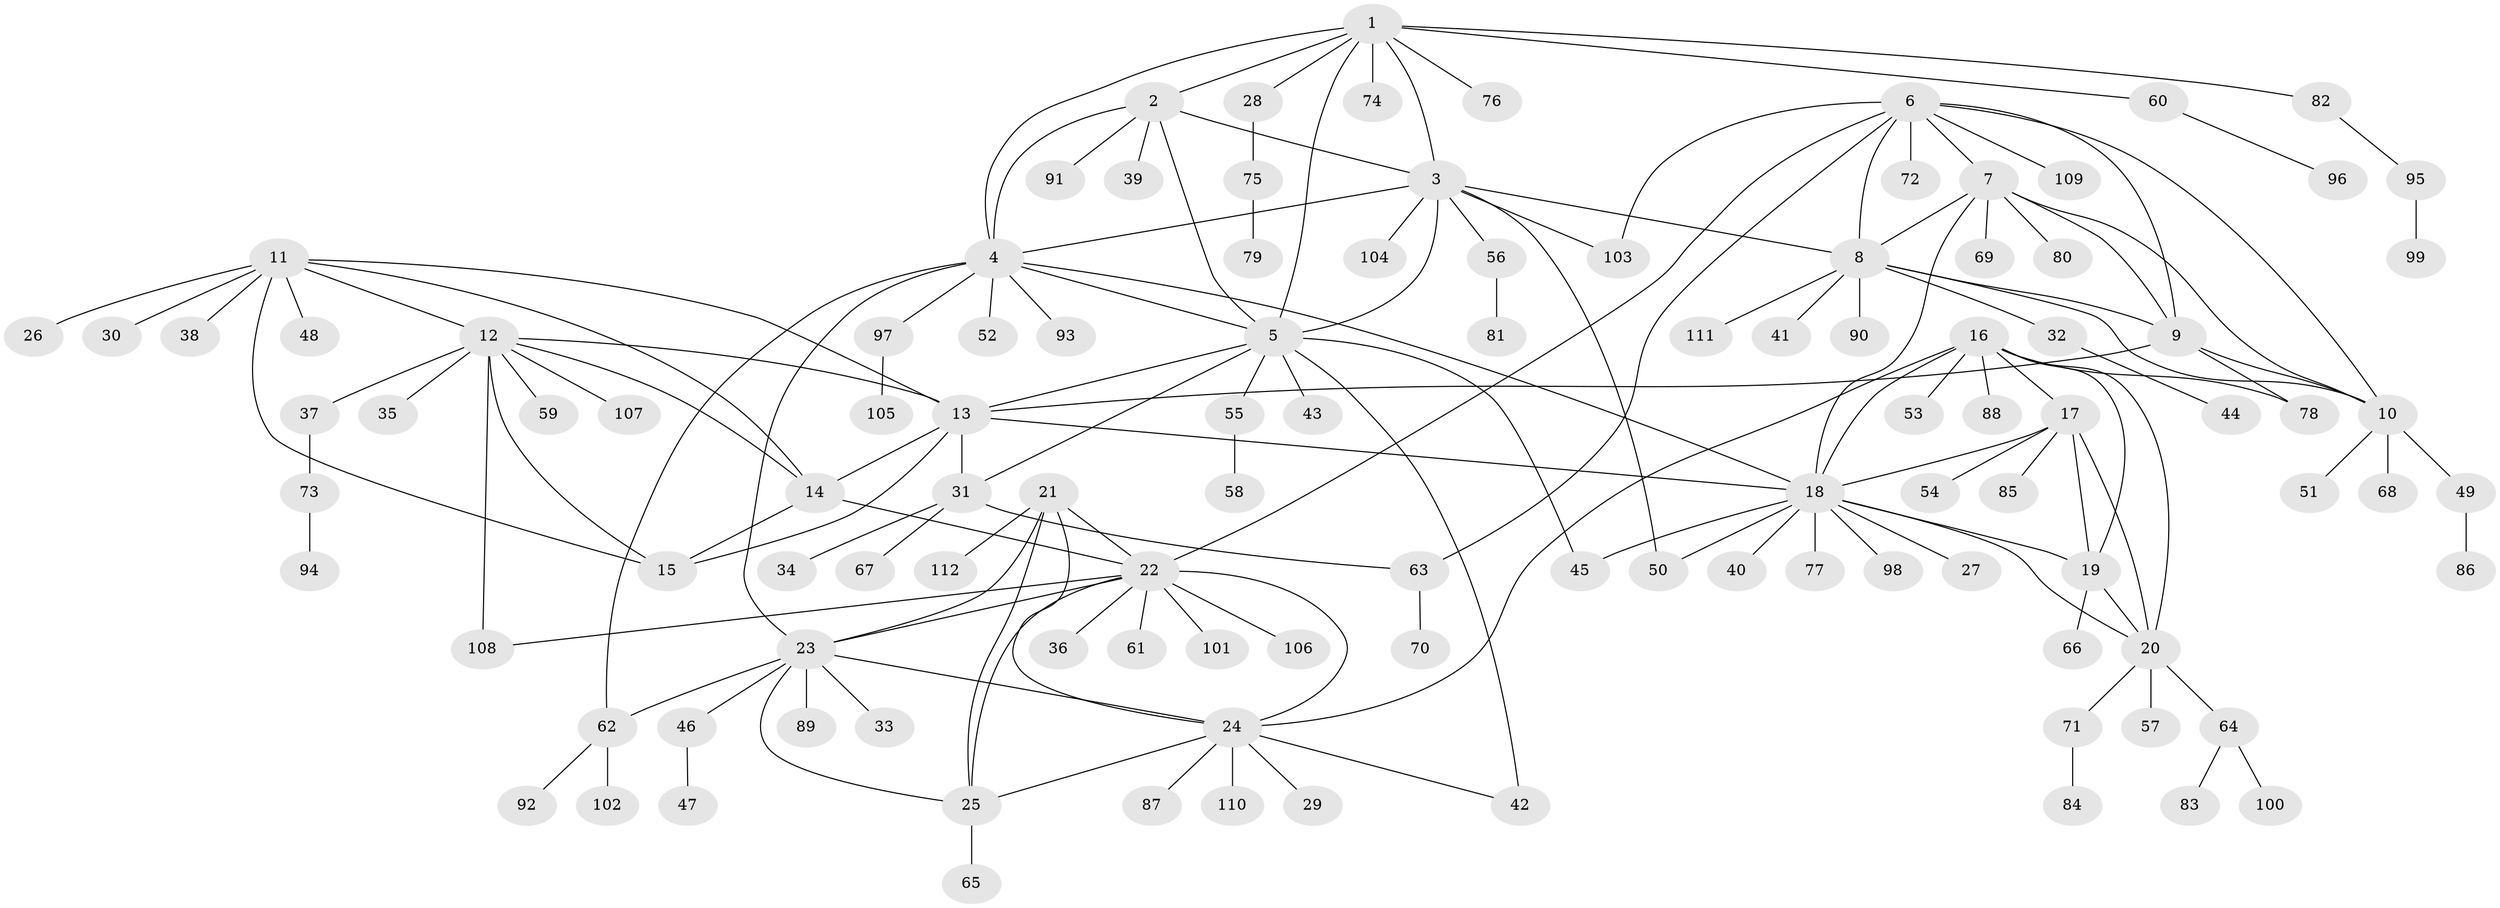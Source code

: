 // coarse degree distribution, {9: 0.017857142857142856, 5: 0.017857142857142856, 2: 0.03571428571428571, 4: 0.017857142857142856, 3: 0.017857142857142856, 1: 0.8035714285714286, 11: 0.05357142857142857, 13: 0.017857142857142856, 12: 0.017857142857142856}
// Generated by graph-tools (version 1.1) at 2025/58/03/04/25 21:58:35]
// undirected, 112 vertices, 156 edges
graph export_dot {
graph [start="1"]
  node [color=gray90,style=filled];
  1;
  2;
  3;
  4;
  5;
  6;
  7;
  8;
  9;
  10;
  11;
  12;
  13;
  14;
  15;
  16;
  17;
  18;
  19;
  20;
  21;
  22;
  23;
  24;
  25;
  26;
  27;
  28;
  29;
  30;
  31;
  32;
  33;
  34;
  35;
  36;
  37;
  38;
  39;
  40;
  41;
  42;
  43;
  44;
  45;
  46;
  47;
  48;
  49;
  50;
  51;
  52;
  53;
  54;
  55;
  56;
  57;
  58;
  59;
  60;
  61;
  62;
  63;
  64;
  65;
  66;
  67;
  68;
  69;
  70;
  71;
  72;
  73;
  74;
  75;
  76;
  77;
  78;
  79;
  80;
  81;
  82;
  83;
  84;
  85;
  86;
  87;
  88;
  89;
  90;
  91;
  92;
  93;
  94;
  95;
  96;
  97;
  98;
  99;
  100;
  101;
  102;
  103;
  104;
  105;
  106;
  107;
  108;
  109;
  110;
  111;
  112;
  1 -- 2;
  1 -- 3;
  1 -- 4;
  1 -- 5;
  1 -- 28;
  1 -- 60;
  1 -- 74;
  1 -- 76;
  1 -- 82;
  2 -- 3;
  2 -- 4;
  2 -- 5;
  2 -- 39;
  2 -- 91;
  3 -- 4;
  3 -- 5;
  3 -- 8;
  3 -- 50;
  3 -- 56;
  3 -- 103;
  3 -- 104;
  4 -- 5;
  4 -- 18;
  4 -- 23;
  4 -- 52;
  4 -- 62;
  4 -- 93;
  4 -- 97;
  5 -- 13;
  5 -- 31;
  5 -- 42;
  5 -- 43;
  5 -- 45;
  5 -- 55;
  6 -- 7;
  6 -- 8;
  6 -- 9;
  6 -- 10;
  6 -- 22;
  6 -- 63;
  6 -- 72;
  6 -- 103;
  6 -- 109;
  7 -- 8;
  7 -- 9;
  7 -- 10;
  7 -- 18;
  7 -- 69;
  7 -- 80;
  8 -- 9;
  8 -- 10;
  8 -- 32;
  8 -- 41;
  8 -- 90;
  8 -- 111;
  9 -- 10;
  9 -- 13;
  9 -- 78;
  10 -- 49;
  10 -- 51;
  10 -- 68;
  11 -- 12;
  11 -- 13;
  11 -- 14;
  11 -- 15;
  11 -- 26;
  11 -- 30;
  11 -- 38;
  11 -- 48;
  12 -- 13;
  12 -- 14;
  12 -- 15;
  12 -- 35;
  12 -- 37;
  12 -- 59;
  12 -- 107;
  12 -- 108;
  13 -- 14;
  13 -- 15;
  13 -- 18;
  13 -- 31;
  14 -- 15;
  14 -- 22;
  16 -- 17;
  16 -- 18;
  16 -- 19;
  16 -- 20;
  16 -- 24;
  16 -- 53;
  16 -- 78;
  16 -- 88;
  17 -- 18;
  17 -- 19;
  17 -- 20;
  17 -- 54;
  17 -- 85;
  18 -- 19;
  18 -- 20;
  18 -- 27;
  18 -- 40;
  18 -- 45;
  18 -- 50;
  18 -- 77;
  18 -- 98;
  19 -- 20;
  19 -- 66;
  20 -- 57;
  20 -- 64;
  20 -- 71;
  21 -- 22;
  21 -- 23;
  21 -- 24;
  21 -- 25;
  21 -- 112;
  22 -- 23;
  22 -- 24;
  22 -- 25;
  22 -- 36;
  22 -- 61;
  22 -- 101;
  22 -- 106;
  22 -- 108;
  23 -- 24;
  23 -- 25;
  23 -- 33;
  23 -- 46;
  23 -- 62;
  23 -- 89;
  24 -- 25;
  24 -- 29;
  24 -- 42;
  24 -- 87;
  24 -- 110;
  25 -- 65;
  28 -- 75;
  31 -- 34;
  31 -- 63;
  31 -- 67;
  32 -- 44;
  37 -- 73;
  46 -- 47;
  49 -- 86;
  55 -- 58;
  56 -- 81;
  60 -- 96;
  62 -- 92;
  62 -- 102;
  63 -- 70;
  64 -- 83;
  64 -- 100;
  71 -- 84;
  73 -- 94;
  75 -- 79;
  82 -- 95;
  95 -- 99;
  97 -- 105;
}
